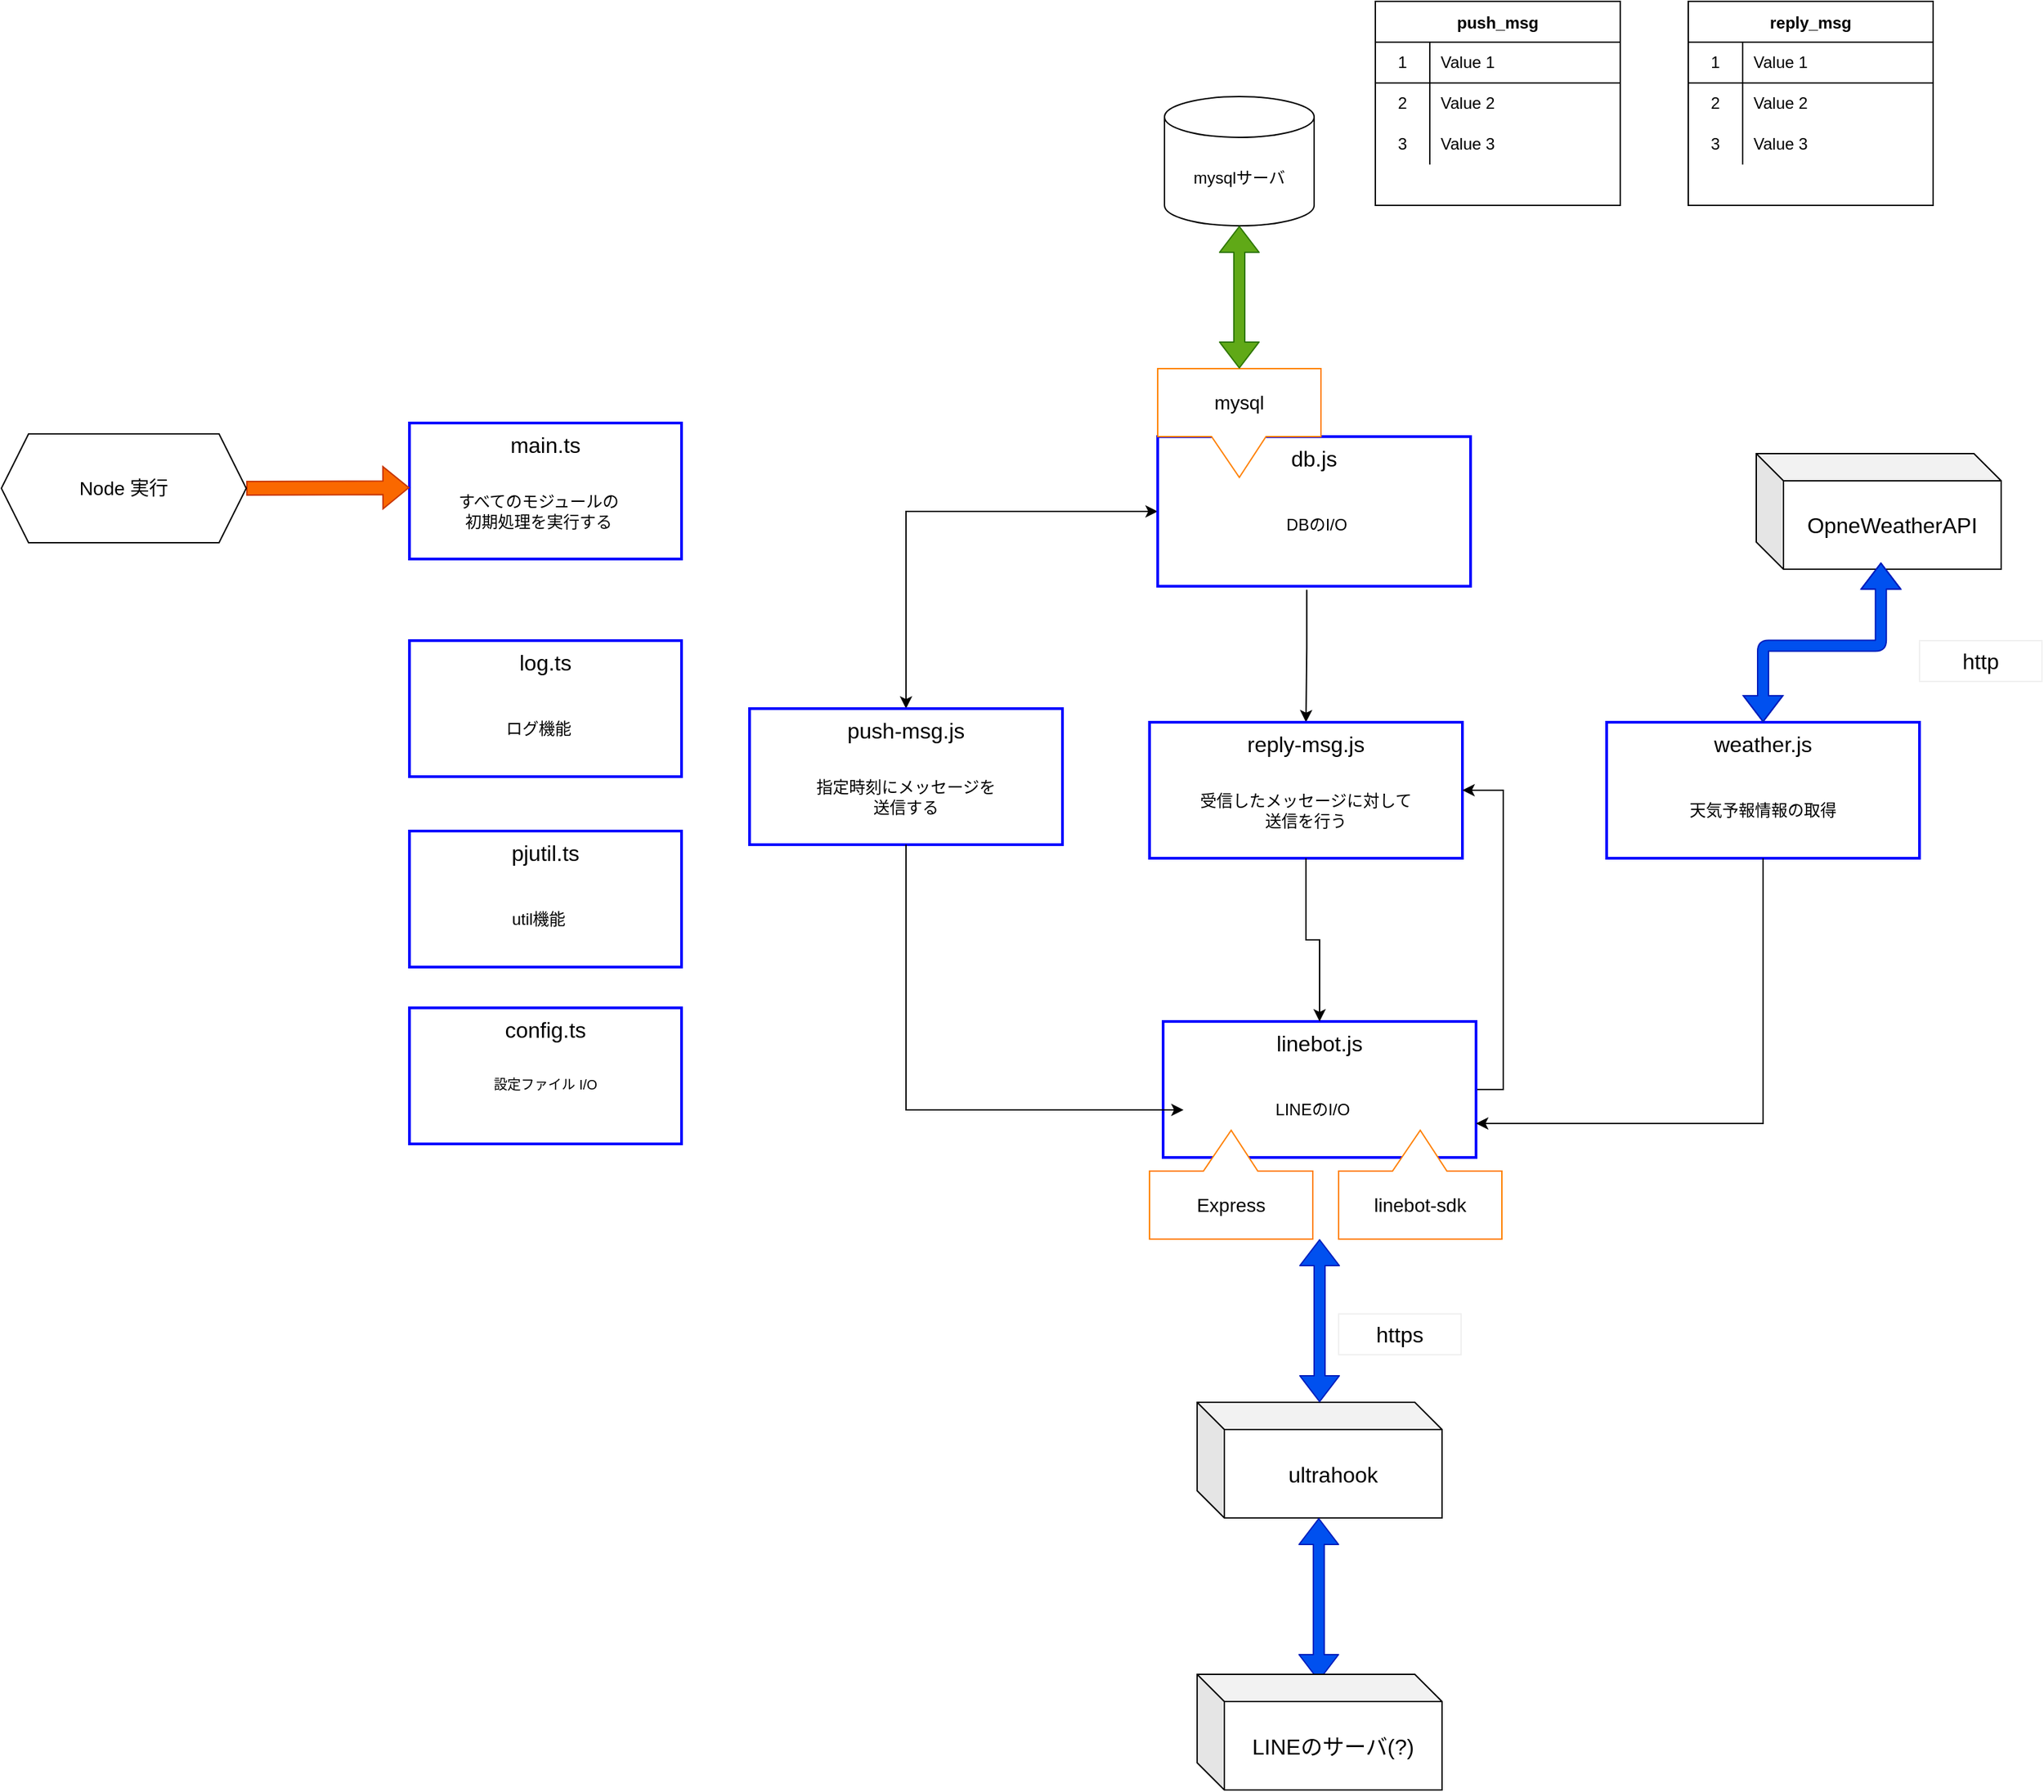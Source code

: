 <mxfile>
    <diagram id="iQcdF0jkVVMsuRZzsWMf" name="クラス構成">
        <mxGraphModel dx="1766" dy="1981" grid="1" gridSize="10" guides="1" tooltips="1" connect="1" arrows="1" fold="1" page="1" pageScale="1" pageWidth="827" pageHeight="1169" math="0" shadow="0">
            <root>
                <mxCell id="0"/>
                <mxCell id="1" parent="0"/>
                <mxCell id="0getxHlwL57m-_ICJ7F5-20" style="edgeStyle=orthogonalEdgeStyle;rounded=0;orthogonalLoop=1;jettySize=auto;html=1;exitX=0.461;exitY=1.181;exitDx=0;exitDy=0;fontSize=16;exitPerimeter=0;" parent="1" source="1QngXTY0XAQloPQxA5kK-16" target="0getxHlwL57m-_ICJ7F5-16" edge="1">
                    <mxGeometry relative="1" as="geometry"/>
                </mxCell>
                <mxCell id="0getxHlwL57m-_ICJ7F5-21" style="edgeStyle=orthogonalEdgeStyle;rounded=0;orthogonalLoop=1;jettySize=auto;html=1;exitX=0;exitY=0.5;exitDx=0;exitDy=0;entryX=0.5;entryY=0;entryDx=0;entryDy=0;fontSize=16;startArrow=classic;startFill=1;" parent="1" source="6" target="0getxHlwL57m-_ICJ7F5-17" edge="1">
                    <mxGeometry relative="1" as="geometry"/>
                </mxCell>
                <mxCell id="6" value="db.js" style="rounded=0;whiteSpace=wrap;html=1;fontSize=16;verticalAlign=top;strokeColor=#0000FF;strokeWidth=2;" parent="1" vertex="1">
                    <mxGeometry x="420" y="20" width="230" height="110" as="geometry"/>
                </mxCell>
                <mxCell id="7" value="mysqlサーバ" style="shape=cylinder3;whiteSpace=wrap;html=1;boundedLbl=1;backgroundOutline=1;size=15;" parent="1" vertex="1">
                    <mxGeometry x="425" y="-230" width="110" height="95" as="geometry"/>
                </mxCell>
                <mxCell id="0getxHlwL57m-_ICJ7F5-13" value="&lt;font style=&quot;font-size: 16px&quot;&gt;main.ts&lt;br&gt;&lt;br&gt;&lt;br&gt;&lt;/font&gt;" style="rounded=0;whiteSpace=wrap;html=1;fontSize=16;align=center;verticalAlign=top;strokeColor=#0000FF;strokeWidth=2;" parent="1" vertex="1">
                    <mxGeometry x="-130" y="10" width="200" height="100" as="geometry"/>
                </mxCell>
                <mxCell id="0getxHlwL57m-_ICJ7F5-16" value="&lt;font style=&quot;font-size: 16px&quot;&gt;reply-msg.js&lt;br&gt;&lt;/font&gt;" style="rounded=0;whiteSpace=wrap;html=1;fontSize=16;align=center;verticalAlign=top;strokeColor=#0000FF;strokeWidth=2;" parent="1" vertex="1">
                    <mxGeometry x="414" y="230" width="230" height="100" as="geometry"/>
                </mxCell>
                <mxCell id="0getxHlwL57m-_ICJ7F5-17" value="&lt;font style=&quot;font-size: 16px&quot;&gt;push-msg.js&lt;br&gt;&lt;/font&gt;" style="rounded=0;whiteSpace=wrap;html=1;fontSize=16;align=center;verticalAlign=top;strokeColor=#0000FF;strokeWidth=2;" parent="1" vertex="1">
                    <mxGeometry x="120" y="220" width="230" height="100" as="geometry"/>
                </mxCell>
                <mxCell id="12" style="edgeStyle=orthogonalEdgeStyle;rounded=0;orthogonalLoop=1;jettySize=auto;html=1;exitX=1;exitY=0.5;exitDx=0;exitDy=0;entryX=1;entryY=0.5;entryDx=0;entryDy=0;" parent="1" source="0getxHlwL57m-_ICJ7F5-15" target="0getxHlwL57m-_ICJ7F5-16" edge="1">
                    <mxGeometry relative="1" as="geometry"/>
                </mxCell>
                <mxCell id="0getxHlwL57m-_ICJ7F5-15" value="&lt;font style=&quot;font-size: 16px&quot;&gt;linebot.js&lt;br&gt;&lt;/font&gt;" style="rounded=0;whiteSpace=wrap;html=1;fontSize=16;align=center;verticalAlign=top;strokeColor=#0000FF;strokeWidth=2;" parent="1" vertex="1">
                    <mxGeometry x="424" y="450" width="230" height="100" as="geometry"/>
                </mxCell>
                <mxCell id="0getxHlwL57m-_ICJ7F5-22" value="ultrahook" style="shape=cube;whiteSpace=wrap;html=1;boundedLbl=1;backgroundOutline=1;darkOpacity=0.05;darkOpacity2=0.1;fontSize=16;align=center;verticalAlign=middle;" parent="1" vertex="1">
                    <mxGeometry x="449" y="730" width="180" height="85" as="geometry"/>
                </mxCell>
                <mxCell id="0getxHlwL57m-_ICJ7F5-28" value="" style="shape=flexArrow;endArrow=classic;startArrow=classic;html=1;fontSize=16;strokeWidth=1;fillColor=#0050ef;strokeColor=#001DBC;width=8;" parent="1" source="0getxHlwL57m-_ICJ7F5-22" edge="1">
                    <mxGeometry width="100" height="100" relative="1" as="geometry">
                        <mxPoint x="454" y="640" as="sourcePoint"/>
                        <mxPoint x="539" y="610" as="targetPoint"/>
                    </mxGeometry>
                </mxCell>
                <mxCell id="0getxHlwL57m-_ICJ7F5-29" value="https" style="text;html=1;fillColor=none;align=center;verticalAlign=middle;whiteSpace=wrap;rounded=0;fontSize=16;strokeColor=#f0f0f0;" parent="1" vertex="1">
                    <mxGeometry x="553" y="665" width="90" height="30" as="geometry"/>
                </mxCell>
                <mxCell id="0getxHlwL57m-_ICJ7F5-31" value="Express" style="shape=callout;whiteSpace=wrap;html=1;perimeter=calloutPerimeter;fontSize=14;align=center;verticalAlign=middle;flipV=1;position2=0.5;size=30;position=0.33;base=40;strokeColor=#FF8000;" parent="1" vertex="1">
                    <mxGeometry x="414" y="530" width="120" height="80" as="geometry"/>
                </mxCell>
                <mxCell id="0getxHlwL57m-_ICJ7F5-32" value="linebot-sdk" style="shape=callout;whiteSpace=wrap;html=1;perimeter=calloutPerimeter;fontSize=14;align=center;verticalAlign=middle;flipV=1;position2=0.5;size=30;position=0.33;base=40;strokeColor=#FF8000;" parent="1" vertex="1">
                    <mxGeometry x="553" y="530" width="120" height="80" as="geometry"/>
                </mxCell>
                <mxCell id="0getxHlwL57m-_ICJ7F5-33" value="mysql" style="shape=callout;whiteSpace=wrap;html=1;perimeter=calloutPerimeter;fontSize=14;align=center;verticalAlign=middle;flipV=0;position2=0.5;size=30;position=0.33;base=40;strokeColor=#FF8000;" parent="1" vertex="1">
                    <mxGeometry x="420" y="-30" width="120" height="80" as="geometry"/>
                </mxCell>
                <mxCell id="0getxHlwL57m-_ICJ7F5-34" value="" style="shape=flexArrow;endArrow=classic;startArrow=classic;html=1;fontSize=16;strokeWidth=1;fillColor=#0050ef;strokeColor=#001DBC;width=8;" parent="1" edge="1">
                    <mxGeometry width="100" height="100" relative="1" as="geometry">
                        <mxPoint x="538.41" y="935" as="sourcePoint"/>
                        <mxPoint x="538.41" y="815" as="targetPoint"/>
                    </mxGeometry>
                </mxCell>
                <mxCell id="0getxHlwL57m-_ICJ7F5-35" value="LINEのサーバ(?)" style="shape=cube;whiteSpace=wrap;html=1;boundedLbl=1;backgroundOutline=1;darkOpacity=0.05;darkOpacity2=0.1;fontSize=16;align=center;verticalAlign=middle;" parent="1" vertex="1">
                    <mxGeometry x="449" y="930" width="180" height="85" as="geometry"/>
                </mxCell>
                <mxCell id="0getxHlwL57m-_ICJ7F5-36" value="" style="shape=flexArrow;endArrow=classic;startArrow=classic;html=1;fontSize=14;strokeWidth=1;fillColor=#60a917;strokeColor=#2D7600;width=8;entryX=0.5;entryY=0;entryDx=0;entryDy=0;entryPerimeter=0;exitX=0.5;exitY=1;exitDx=0;exitDy=0;exitPerimeter=0;" parent="1" source="7" target="0getxHlwL57m-_ICJ7F5-33" edge="1">
                    <mxGeometry width="100" height="100" relative="1" as="geometry">
                        <mxPoint x="730" y="-120" as="sourcePoint"/>
                        <mxPoint x="720" y="-30" as="targetPoint"/>
                    </mxGeometry>
                </mxCell>
                <mxCell id="1QngXTY0XAQloPQxA5kK-10" value="すべてのモジュールの&lt;br&gt;初期処理を実行する" style="text;html=1;strokeColor=none;fillColor=none;align=center;verticalAlign=middle;whiteSpace=wrap;rounded=0;" parent="1" vertex="1">
                    <mxGeometry x="-130" y="40" width="190" height="70" as="geometry"/>
                </mxCell>
                <mxCell id="10" style="edgeStyle=orthogonalEdgeStyle;rounded=0;orthogonalLoop=1;jettySize=auto;html=1;exitX=0.5;exitY=1;exitDx=0;exitDy=0;entryX=0;entryY=0.5;entryDx=0;entryDy=0;" parent="1" source="1QngXTY0XAQloPQxA5kK-13" target="1QngXTY0XAQloPQxA5kK-15" edge="1">
                    <mxGeometry relative="1" as="geometry"/>
                </mxCell>
                <mxCell id="1QngXTY0XAQloPQxA5kK-13" value="指定時刻にメッセージを&lt;br&gt;送信する" style="text;html=1;strokeColor=none;fillColor=none;align=center;verticalAlign=middle;whiteSpace=wrap;rounded=0;" parent="1" vertex="1">
                    <mxGeometry x="140" y="250" width="190" height="70" as="geometry"/>
                </mxCell>
                <mxCell id="11" style="edgeStyle=orthogonalEdgeStyle;rounded=0;orthogonalLoop=1;jettySize=auto;html=1;exitX=0.5;exitY=1;exitDx=0;exitDy=0;entryX=0.5;entryY=0;entryDx=0;entryDy=0;" parent="1" source="1QngXTY0XAQloPQxA5kK-14" target="0getxHlwL57m-_ICJ7F5-15" edge="1">
                    <mxGeometry relative="1" as="geometry"/>
                </mxCell>
                <mxCell id="1QngXTY0XAQloPQxA5kK-14" value="受信したメッセージに対して&lt;br&gt;送信を行う" style="text;html=1;strokeColor=none;fillColor=none;align=center;verticalAlign=middle;whiteSpace=wrap;rounded=0;" parent="1" vertex="1">
                    <mxGeometry x="434" y="260" width="190" height="70" as="geometry"/>
                </mxCell>
                <mxCell id="1QngXTY0XAQloPQxA5kK-15" value="LINEのI/O" style="text;html=1;strokeColor=none;fillColor=none;align=center;verticalAlign=middle;whiteSpace=wrap;rounded=0;" parent="1" vertex="1">
                    <mxGeometry x="439" y="480" width="190" height="70" as="geometry"/>
                </mxCell>
                <mxCell id="1QngXTY0XAQloPQxA5kK-16" value="DBのI/O" style="text;html=1;strokeColor=none;fillColor=none;align=center;verticalAlign=middle;whiteSpace=wrap;rounded=0;" parent="1" vertex="1">
                    <mxGeometry x="442" y="50" width="190" height="70" as="geometry"/>
                </mxCell>
                <mxCell id="1QngXTY0XAQloPQxA5kK-17" value="&lt;font style=&quot;font-size: 16px&quot;&gt;log.ts&lt;br&gt;&lt;br&gt;&lt;br&gt;&lt;/font&gt;" style="rounded=0;whiteSpace=wrap;html=1;fontSize=16;align=center;verticalAlign=top;strokeColor=#0000FF;strokeWidth=2;" parent="1" vertex="1">
                    <mxGeometry x="-130" y="170" width="200" height="100" as="geometry"/>
                </mxCell>
                <mxCell id="1QngXTY0XAQloPQxA5kK-18" value="ログ機能" style="text;html=1;strokeColor=none;fillColor=none;align=center;verticalAlign=middle;whiteSpace=wrap;rounded=0;" parent="1" vertex="1">
                    <mxGeometry x="-130" y="200" width="190" height="70" as="geometry"/>
                </mxCell>
                <mxCell id="1QngXTY0XAQloPQxA5kK-19" value="&lt;font style=&quot;font-size: 16px&quot;&gt;pjutil.ts&lt;br&gt;&lt;br&gt;&lt;br&gt;&lt;/font&gt;" style="rounded=0;whiteSpace=wrap;html=1;fontSize=16;align=center;verticalAlign=top;strokeColor=#0000FF;strokeWidth=2;" parent="1" vertex="1">
                    <mxGeometry x="-130" y="310" width="200" height="100" as="geometry"/>
                </mxCell>
                <mxCell id="1QngXTY0XAQloPQxA5kK-20" value="util機能" style="text;html=1;strokeColor=none;fillColor=none;align=center;verticalAlign=middle;whiteSpace=wrap;rounded=0;" parent="1" vertex="1">
                    <mxGeometry x="-130" y="340" width="190" height="70" as="geometry"/>
                </mxCell>
                <mxCell id="0RPRVKAGxEcnr0ICsQNu-9" style="edgeStyle=none;rounded=0;orthogonalLoop=1;jettySize=auto;html=1;exitX=1;exitY=0.5;exitDx=0;exitDy=0;entryX=0;entryY=0.25;entryDx=0;entryDy=0;startArrow=none;startFill=0;shape=flexArrow;fillColor=#fa6800;strokeColor=#C73500;" parent="1" source="0RPRVKAGxEcnr0ICsQNu-7" target="1QngXTY0XAQloPQxA5kK-10" edge="1">
                    <mxGeometry relative="1" as="geometry"/>
                </mxCell>
                <mxCell id="0RPRVKAGxEcnr0ICsQNu-7" value="Node 実行" style="shape=hexagon;perimeter=hexagonPerimeter2;whiteSpace=wrap;html=1;fixedSize=1;fontSize=14;" parent="1" vertex="1">
                    <mxGeometry x="-430" y="18" width="180" height="80" as="geometry"/>
                </mxCell>
                <mxCell id="13" value="&lt;font style=&quot;font-size: 16px&quot;&gt;weather.js&lt;br&gt;&lt;/font&gt;" style="rounded=0;whiteSpace=wrap;html=1;fontSize=16;align=center;verticalAlign=top;strokeColor=#0000FF;strokeWidth=2;" parent="1" vertex="1">
                    <mxGeometry x="750" y="230" width="230" height="100" as="geometry"/>
                </mxCell>
                <mxCell id="15" style="edgeStyle=orthogonalEdgeStyle;rounded=0;orthogonalLoop=1;jettySize=auto;html=1;exitX=0.5;exitY=1;exitDx=0;exitDy=0;entryX=1;entryY=0.75;entryDx=0;entryDy=0;" parent="1" source="14" target="0getxHlwL57m-_ICJ7F5-15" edge="1">
                    <mxGeometry relative="1" as="geometry"/>
                </mxCell>
                <mxCell id="14" value="天気予報情報の取得" style="text;html=1;strokeColor=none;fillColor=none;align=center;verticalAlign=middle;whiteSpace=wrap;rounded=0;" parent="1" vertex="1">
                    <mxGeometry x="770" y="260" width="190" height="70" as="geometry"/>
                </mxCell>
                <mxCell id="16" value="OpneWeatherAPI" style="shape=cube;whiteSpace=wrap;html=1;boundedLbl=1;backgroundOutline=1;darkOpacity=0.05;darkOpacity2=0.1;fontSize=16;align=center;verticalAlign=middle;" parent="1" vertex="1">
                    <mxGeometry x="860" y="32.5" width="180" height="85" as="geometry"/>
                </mxCell>
                <mxCell id="17" value="" style="shape=flexArrow;endArrow=classic;startArrow=classic;html=1;fontSize=16;strokeWidth=1;fillColor=#0050ef;strokeColor=#001DBC;width=8;exitX=0.5;exitY=0;exitDx=0;exitDy=0;entryX=0.509;entryY=0.942;entryDx=0;entryDy=0;entryPerimeter=0;edgeStyle=orthogonalEdgeStyle;" parent="1" source="13" target="16" edge="1">
                    <mxGeometry width="100" height="100" relative="1" as="geometry">
                        <mxPoint x="1075" y="12.5" as="sourcePoint"/>
                        <mxPoint x="865" y="120" as="targetPoint"/>
                    </mxGeometry>
                </mxCell>
                <mxCell id="18" value="http" style="text;html=1;fillColor=none;align=center;verticalAlign=middle;whiteSpace=wrap;rounded=0;fontSize=16;strokeColor=#f0f0f0;" parent="1" vertex="1">
                    <mxGeometry x="980" y="170" width="90" height="30" as="geometry"/>
                </mxCell>
                <mxCell id="19" value="push_msg" style="shape=table;startSize=30;container=1;collapsible=0;childLayout=tableLayout;fixedRows=1;rowLines=0;fontStyle=1;align=center;" parent="1" vertex="1">
                    <mxGeometry x="580" y="-300" width="180" height="150" as="geometry"/>
                </mxCell>
                <mxCell id="20" value="" style="shape=partialRectangle;html=1;whiteSpace=wrap;collapsible=0;dropTarget=0;pointerEvents=0;fillColor=none;top=0;left=0;bottom=1;right=0;points=[[0,0.5],[1,0.5]];portConstraint=eastwest;" parent="19" vertex="1">
                    <mxGeometry y="30" width="180" height="30" as="geometry"/>
                </mxCell>
                <mxCell id="21" value="1" style="shape=partialRectangle;html=1;whiteSpace=wrap;connectable=0;fillColor=none;top=0;left=0;bottom=0;right=0;overflow=hidden;" parent="20" vertex="1">
                    <mxGeometry width="40" height="30" as="geometry"/>
                </mxCell>
                <mxCell id="22" value="Value 1" style="shape=partialRectangle;html=1;whiteSpace=wrap;connectable=0;fillColor=none;top=0;left=0;bottom=0;right=0;align=left;spacingLeft=6;overflow=hidden;" parent="20" vertex="1">
                    <mxGeometry x="40" width="140" height="30" as="geometry"/>
                </mxCell>
                <mxCell id="23" value="" style="shape=partialRectangle;html=1;whiteSpace=wrap;collapsible=0;dropTarget=0;pointerEvents=0;fillColor=none;top=0;left=0;bottom=0;right=0;points=[[0,0.5],[1,0.5]];portConstraint=eastwest;" parent="19" vertex="1">
                    <mxGeometry y="60" width="180" height="30" as="geometry"/>
                </mxCell>
                <mxCell id="24" value="2" style="shape=partialRectangle;html=1;whiteSpace=wrap;connectable=0;fillColor=none;top=0;left=0;bottom=0;right=0;overflow=hidden;" parent="23" vertex="1">
                    <mxGeometry width="40" height="30" as="geometry"/>
                </mxCell>
                <mxCell id="25" value="Value 2" style="shape=partialRectangle;html=1;whiteSpace=wrap;connectable=0;fillColor=none;top=0;left=0;bottom=0;right=0;align=left;spacingLeft=6;overflow=hidden;" parent="23" vertex="1">
                    <mxGeometry x="40" width="140" height="30" as="geometry"/>
                </mxCell>
                <mxCell id="26" value="" style="shape=partialRectangle;html=1;whiteSpace=wrap;collapsible=0;dropTarget=0;pointerEvents=0;fillColor=none;top=0;left=0;bottom=0;right=0;points=[[0,0.5],[1,0.5]];portConstraint=eastwest;" parent="19" vertex="1">
                    <mxGeometry y="90" width="180" height="30" as="geometry"/>
                </mxCell>
                <mxCell id="27" value="3" style="shape=partialRectangle;html=1;whiteSpace=wrap;connectable=0;fillColor=none;top=0;left=0;bottom=0;right=0;overflow=hidden;" parent="26" vertex="1">
                    <mxGeometry width="40" height="30" as="geometry"/>
                </mxCell>
                <mxCell id="28" value="Value 3" style="shape=partialRectangle;html=1;whiteSpace=wrap;connectable=0;fillColor=none;top=0;left=0;bottom=0;right=0;align=left;spacingLeft=6;overflow=hidden;" parent="26" vertex="1">
                    <mxGeometry x="40" width="140" height="30" as="geometry"/>
                </mxCell>
                <mxCell id="29" value="reply_msg" style="shape=table;startSize=30;container=1;collapsible=0;childLayout=tableLayout;fixedRows=1;rowLines=0;fontStyle=1;align=center;" parent="1" vertex="1">
                    <mxGeometry x="810" y="-300" width="180" height="150" as="geometry"/>
                </mxCell>
                <mxCell id="30" value="" style="shape=partialRectangle;html=1;whiteSpace=wrap;collapsible=0;dropTarget=0;pointerEvents=0;fillColor=none;top=0;left=0;bottom=1;right=0;points=[[0,0.5],[1,0.5]];portConstraint=eastwest;" parent="29" vertex="1">
                    <mxGeometry y="30" width="180" height="30" as="geometry"/>
                </mxCell>
                <mxCell id="31" value="1" style="shape=partialRectangle;html=1;whiteSpace=wrap;connectable=0;fillColor=none;top=0;left=0;bottom=0;right=0;overflow=hidden;" parent="30" vertex="1">
                    <mxGeometry width="40" height="30" as="geometry"/>
                </mxCell>
                <mxCell id="32" value="Value 1" style="shape=partialRectangle;html=1;whiteSpace=wrap;connectable=0;fillColor=none;top=0;left=0;bottom=0;right=0;align=left;spacingLeft=6;overflow=hidden;" parent="30" vertex="1">
                    <mxGeometry x="40" width="140" height="30" as="geometry"/>
                </mxCell>
                <mxCell id="33" value="" style="shape=partialRectangle;html=1;whiteSpace=wrap;collapsible=0;dropTarget=0;pointerEvents=0;fillColor=none;top=0;left=0;bottom=0;right=0;points=[[0,0.5],[1,0.5]];portConstraint=eastwest;" parent="29" vertex="1">
                    <mxGeometry y="60" width="180" height="30" as="geometry"/>
                </mxCell>
                <mxCell id="34" value="2" style="shape=partialRectangle;html=1;whiteSpace=wrap;connectable=0;fillColor=none;top=0;left=0;bottom=0;right=0;overflow=hidden;" parent="33" vertex="1">
                    <mxGeometry width="40" height="30" as="geometry"/>
                </mxCell>
                <mxCell id="35" value="Value 2" style="shape=partialRectangle;html=1;whiteSpace=wrap;connectable=0;fillColor=none;top=0;left=0;bottom=0;right=0;align=left;spacingLeft=6;overflow=hidden;" parent="33" vertex="1">
                    <mxGeometry x="40" width="140" height="30" as="geometry"/>
                </mxCell>
                <mxCell id="36" value="" style="shape=partialRectangle;html=1;whiteSpace=wrap;collapsible=0;dropTarget=0;pointerEvents=0;fillColor=none;top=0;left=0;bottom=0;right=0;points=[[0,0.5],[1,0.5]];portConstraint=eastwest;" parent="29" vertex="1">
                    <mxGeometry y="90" width="180" height="30" as="geometry"/>
                </mxCell>
                <mxCell id="37" value="3" style="shape=partialRectangle;html=1;whiteSpace=wrap;connectable=0;fillColor=none;top=0;left=0;bottom=0;right=0;overflow=hidden;" parent="36" vertex="1">
                    <mxGeometry width="40" height="30" as="geometry"/>
                </mxCell>
                <mxCell id="38" value="Value 3" style="shape=partialRectangle;html=1;whiteSpace=wrap;connectable=0;fillColor=none;top=0;left=0;bottom=0;right=0;align=left;spacingLeft=6;overflow=hidden;" parent="36" vertex="1">
                    <mxGeometry x="40" width="140" height="30" as="geometry"/>
                </mxCell>
                <mxCell id="39" value="&lt;font&gt;config.ts&lt;br&gt;&lt;br&gt;&lt;font style=&quot;font-size: 10px&quot;&gt;設定ファイル I/O&lt;/font&gt;&lt;br&gt;&lt;/font&gt;" style="rounded=0;whiteSpace=wrap;html=1;fontSize=16;align=center;verticalAlign=top;strokeColor=#0000FF;strokeWidth=2;" parent="1" vertex="1">
                    <mxGeometry x="-130" y="440" width="200" height="100" as="geometry"/>
                </mxCell>
            </root>
        </mxGraphModel>
    </diagram>
    <diagram id="JAtojcizl9UCUMgjc_SB" name="モジュール構成">
        <mxGraphModel dx="1878" dy="1624" grid="1" gridSize="10" guides="1" tooltips="1" connect="1" arrows="1" fold="1" page="1" pageScale="1" pageWidth="827" pageHeight="1169" math="0" shadow="0">
            <root>
                <mxCell id="_8Po-wBYYCaMSNTo6YPL-0"/>
                <mxCell id="_8Po-wBYYCaMSNTo6YPL-1" parent="_8Po-wBYYCaMSNTo6YPL-0"/>
                <mxCell id="AkPLaLbuj1hAO9KtYMcW-0" value="weather.js" style="rounded=0;whiteSpace=wrap;html=1;align=left;verticalAlign=top;fontSize=16;" parent="_8Po-wBYYCaMSNTo6YPL-1" vertex="1">
                    <mxGeometry x="911.5" y="1410" width="448.5" height="330" as="geometry"/>
                </mxCell>
                <mxCell id="AkPLaLbuj1hAO9KtYMcW-7" value="登録ハンドラー" style="rounded=1;whiteSpace=wrap;html=1;align=center;verticalAlign=top;" parent="_8Po-wBYYCaMSNTo6YPL-1" vertex="1">
                    <mxGeometry x="950" y="1520" width="380" height="210" as="geometry"/>
                </mxCell>
                <mxCell id="8zqYf6aub6REDBF8JO0k-0" value="interval-msg.js" style="rounded=0;whiteSpace=wrap;html=1;align=left;verticalAlign=top;fontSize=16;" parent="_8Po-wBYYCaMSNTo6YPL-1" vertex="1">
                    <mxGeometry x="900" y="100" width="403" height="490" as="geometry"/>
                </mxCell>
                <mxCell id="8zqYf6aub6REDBF8JO0k-1" value="db" style="rounded=0;whiteSpace=wrap;html=1;align=left;verticalAlign=top;fontSize=16;" parent="_8Po-wBYYCaMSNTo6YPL-1" vertex="1">
                    <mxGeometry x="1450" y="440" width="470" height="410" as="geometry"/>
                </mxCell>
                <mxCell id="8zqYf6aub6REDBF8JO0k-3" value="init (connect)" style="rounded=1;whiteSpace=wrap;html=1;align=center;verticalAlign=top;" parent="_8Po-wBYYCaMSNTo6YPL-1" vertex="1">
                    <mxGeometry x="1526.5" y="480" width="330" height="30" as="geometry"/>
                </mxCell>
                <mxCell id="8zqYf6aub6REDBF8JO0k-4" value="end&lt;span style=&quot;color: rgba(0 , 0 , 0 , 0) ; font-family: monospace ; font-size: 0px&quot;&gt;%3CmxGraphModel%3E%3Croot%3E%3CmxCell%20id%3D%220%22%2F%3E%3CmxCell%20id%3D%221%22%20parent%3D%220%22%2F%3E%3CmxCell%20id%3D%222%22%20value%3D%22init%20(connect)%22%20style%3D%22rounded%3D1%3BwhiteSpace%3Dwrap%3Bhtml%3D1%3Balign%3Dcenter%3BverticalAlign%3Dtop%3B%22%20vertex%3D%221%22%20parent%3D%221%22%3E%3CmxGeometry%20x%3D%221406.5%22%20y%3D%2295%22%20width%3D%22330%22%20height%3D%2230%22%20as%3D%22geometry%22%2F%3E%3C%2FmxCell%3E%3C%2Froot%3E%3C%2FmxGraphModel%3E&lt;/span&gt;" style="rounded=1;whiteSpace=wrap;html=1;align=center;verticalAlign=top;" parent="_8Po-wBYYCaMSNTo6YPL-1" vertex="1">
                    <mxGeometry x="1526.5" y="530" width="330" height="30" as="geometry"/>
                </mxCell>
                <mxCell id="8zqYf6aub6REDBF8JO0k-5" value="pushメッセージ GET()&lt;span style=&quot;color: rgba(0 , 0 , 0 , 0) ; font-family: monospace ; font-size: 0px&quot;&gt;%3CmxGraphModel%3E%3Croot%3E%3CmxCell%20id%3D%220%22%2F%3E%3CmxCell%20id%3D%221%22%20parent%3D%220%22%2F%3E%3CmxCell%20id%3D%222%22%20value%3D%22end%26lt%3Bspan%20style%3D%26quot%3Bcolor%3A%20rgba(0%20%2C%200%20%2C%200%20%2C%200)%20%3B%20font-family%3A%20monospace%20%3B%20font-size%3A%200px%26quot%3B%26gt%3B%253CmxGraphModel%253E%253Croot%253E%253CmxCell%2520id%253D%25220%2522%252F%253E%253CmxCell%2520id%253D%25221%2522%2520parent%253D%25220%2522%252F%253E%253CmxCell%2520id%253D%25222%2522%2520value%253D%2522init%2520(connect)%2522%2520style%253D%2522rounded%253D1%253BwhiteSpace%253Dwrap%253Bhtml%253D1%253Balign%253Dcenter%253BverticalAlign%253Dtop%253B%2522%2520vertex%253D%25221%2522%2520parent%253D%25221%2522%253E%253CmxGeometry%2520x%253D%25221406.5%2522%2520y%253D%252295%2522%2520width%253D%2522330%2522%2520height%253D%252230%2522%2520as%253D%2522geometry%2522%252F%253E%253C%252FmxCell%253E%253C%252Froot%253E%253C%252FmxGraphModel%253E%26lt%3B%2Fspan%26gt%3B%22%20style%3D%22rounded%3D1%3BwhiteSpace%3Dwrap%3Bhtml%3D1%3Balign%3Dcenter%3BverticalAlign%3Dtop%3B%22%20vertex%3D%221%22%20parent%3D%221%22%3E%3CmxGeometry%20x%3D%221416.5%22%20y%3D%22310%22%20width%3D%22330%22%20height%3D%2230%22%20as%3D%22geometry%22%2F%3E%3C%2FmxCell%3E%3C%2Froot%3E%3C%2FmxGraphModel%3E&lt;/span&gt;" style="rounded=1;whiteSpace=wrap;html=1;align=center;verticalAlign=top;" parent="_8Po-wBYYCaMSNTo6YPL-1" vertex="1">
                    <mxGeometry x="1526.5" y="610" width="330" height="30" as="geometry"/>
                </mxCell>
                <mxCell id="AkPLaLbuj1hAO9KtYMcW-20" style="edgeStyle=none;rounded=0;orthogonalLoop=1;jettySize=auto;html=1;exitX=1;exitY=0.5;exitDx=0;exitDy=0;entryX=0.017;entryY=0.669;entryDx=0;entryDy=0;entryPerimeter=0;fontSize=16;strokeWidth=3;fillColor=#fa6800;strokeColor=#C73500;" parent="_8Po-wBYYCaMSNTo6YPL-1" source="8zqYf6aub6REDBF8JO0k-6" target="AkPLaLbuj1hAO9KtYMcW-18" edge="1">
                    <mxGeometry relative="1" as="geometry"/>
                </mxCell>
                <mxCell id="8zqYf6aub6REDBF8JO0k-6" value="doneパラメータ SET()" style="rounded=1;whiteSpace=wrap;html=1;align=center;verticalAlign=top;" parent="_8Po-wBYYCaMSNTo6YPL-1" vertex="1">
                    <mxGeometry x="1526.5" y="685" width="330" height="30" as="geometry"/>
                </mxCell>
                <mxCell id="8zqYf6aub6REDBF8JO0k-7" value="日付チェック" style="rounded=1;whiteSpace=wrap;html=1;align=center;verticalAlign=top;" parent="_8Po-wBYYCaMSNTo6YPL-1" vertex="1">
                    <mxGeometry x="1013" y="270" width="200" height="30" as="geometry"/>
                </mxCell>
                <mxCell id="8zqYf6aub6REDBF8JO0k-8" value="" style="endArrow=classic;html=1;exitX=0;exitY=0.5;exitDx=0;exitDy=0;entryX=1;entryY=0.5;entryDx=0;entryDy=0;" parent="_8Po-wBYYCaMSNTo6YPL-1" source="8zqYf6aub6REDBF8JO0k-5" target="8zqYf6aub6REDBF8JO0k-7" edge="1">
                    <mxGeometry width="50" height="50" relative="1" as="geometry">
                        <mxPoint x="1423" y="430" as="sourcePoint"/>
                        <mxPoint x="1473" y="380" as="targetPoint"/>
                    </mxGeometry>
                </mxCell>
                <mxCell id="8zqYf6aub6REDBF8JO0k-9" value="インターバル登録関数" style="rounded=1;whiteSpace=wrap;html=1;align=center;verticalAlign=top;" parent="_8Po-wBYYCaMSNTo6YPL-1" vertex="1">
                    <mxGeometry x="953" y="380" width="330" height="35" as="geometry"/>
                </mxCell>
                <mxCell id="8zqYf6aub6REDBF8JO0k-10" value="" style="endArrow=classic;html=1;entryX=0;entryY=0.5;entryDx=0;entryDy=0;" parent="_8Po-wBYYCaMSNTo6YPL-1" target="8zqYf6aub6REDBF8JO0k-6" edge="1">
                    <mxGeometry width="50" height="50" relative="1" as="geometry">
                        <mxPoint x="1283.0" y="402" as="sourcePoint"/>
                        <mxPoint x="1124" y="315" as="targetPoint"/>
                    </mxGeometry>
                </mxCell>
                <mxCell id="8zqYf6aub6REDBF8JO0k-11" value="Lineメッセージ送信" style="rounded=1;whiteSpace=wrap;html=1;align=center;verticalAlign=top;" parent="_8Po-wBYYCaMSNTo6YPL-1" vertex="1">
                    <mxGeometry x="953" y="500" width="330" height="30" as="geometry"/>
                </mxCell>
                <mxCell id="8zqYf6aub6REDBF8JO0k-12" value="" style="endArrow=classic;html=1;entryX=0.5;entryY=0;entryDx=0;entryDy=0;" parent="_8Po-wBYYCaMSNTo6YPL-1" source="8zqYf6aub6REDBF8JO0k-9" target="8zqYf6aub6REDBF8JO0k-11" edge="1">
                    <mxGeometry width="50" height="50" relative="1" as="geometry">
                        <mxPoint x="1118" y="490" as="sourcePoint"/>
                        <mxPoint x="1128" y="310" as="targetPoint"/>
                    </mxGeometry>
                </mxCell>
                <mxCell id="8zqYf6aub6REDBF8JO0k-15" value="" style="endArrow=classic;startArrow=classic;html=1;entryX=0.5;entryY=1;entryDx=0;entryDy=0;strokeWidth=1;" parent="_8Po-wBYYCaMSNTo6YPL-1" edge="1">
                    <mxGeometry width="50" height="50" relative="1" as="geometry">
                        <mxPoint x="1116" y="380" as="sourcePoint"/>
                        <mxPoint x="1116" y="300" as="targetPoint"/>
                    </mxGeometry>
                </mxCell>
                <mxCell id="eXda0D7KCYjHa-7Uhezf-1" value="main" style="rounded=0;whiteSpace=wrap;html=1;align=left;verticalAlign=top;fontSize=16;" parent="_8Po-wBYYCaMSNTo6YPL-1" vertex="1">
                    <mxGeometry x="330" y="270" width="403" height="210" as="geometry"/>
                </mxCell>
                <mxCell id="OJCxkMQFeXsLFYM-kX5E-0" value="linebot" style="rounded=0;whiteSpace=wrap;html=1;align=left;verticalAlign=top;fontSize=16;" parent="_8Po-wBYYCaMSNTo6YPL-1" vertex="1">
                    <mxGeometry x="330" y="840" width="403" height="520" as="geometry"/>
                </mxCell>
                <mxCell id="OJCxkMQFeXsLFYM-kX5E-1" value="reply-msg.js" style="rounded=0;whiteSpace=wrap;html=1;align=left;verticalAlign=top;fontSize=16;" parent="_8Po-wBYYCaMSNTo6YPL-1" vertex="1">
                    <mxGeometry x="900" y="970" width="403" height="260" as="geometry"/>
                </mxCell>
                <mxCell id="fkJq1Qhk5DBQASCH0mkc-1" value="main関数&lt;br&gt;&lt;br&gt;&lt;div style=&quot;text-align: left&quot;&gt;&lt;span&gt;・db初期処理&lt;/span&gt;&lt;/div&gt;&lt;div style=&quot;text-align: left&quot;&gt;&lt;span&gt;・linebot初期処理&lt;/span&gt;&lt;/div&gt;&lt;div style=&quot;text-align: left&quot;&gt;&lt;span&gt;・pushインターバルの開始&lt;/span&gt;&lt;/div&gt;" style="rounded=1;whiteSpace=wrap;html=1;align=center;verticalAlign=top;" parent="_8Po-wBYYCaMSNTo6YPL-1" vertex="1">
                    <mxGeometry x="431.5" y="330" width="200" height="100" as="geometry"/>
                </mxCell>
                <mxCell id="fkJq1Qhk5DBQASCH0mkc-3" style="edgeStyle=orthogonalEdgeStyle;rounded=0;orthogonalLoop=1;jettySize=auto;html=1;exitX=0;exitY=0.5;exitDx=0;exitDy=0;entryX=0;entryY=0.75;entryDx=0;entryDy=0;fontSize=14;startArrow=none;startFill=0;endArrow=classic;endFill=1;" parent="_8Po-wBYYCaMSNTo6YPL-1" source="fkJq1Qhk5DBQASCH0mkc-2" target="8zqYf6aub6REDBF8JO0k-9" edge="1">
                    <mxGeometry relative="1" as="geometry"/>
                </mxCell>
                <mxCell id="fkJq1Qhk5DBQASCH0mkc-2" value="インターバル登録関数" style="rounded=1;whiteSpace=wrap;html=1;align=center;verticalAlign=top;" parent="_8Po-wBYYCaMSNTo6YPL-1" vertex="1">
                    <mxGeometry x="953" y="150" width="330" height="35" as="geometry"/>
                </mxCell>
                <mxCell id="fkJq1Qhk5DBQASCH0mkc-14" style="edgeStyle=orthogonalEdgeStyle;rounded=0;orthogonalLoop=1;jettySize=auto;html=1;exitX=0;exitY=0.5;exitDx=0;exitDy=0;entryX=1;entryY=0.5;entryDx=0;entryDy=0;fontSize=14;startArrow=none;startFill=0;endArrow=classic;endFill=1;" parent="_8Po-wBYYCaMSNTo6YPL-1" source="fkJq1Qhk5DBQASCH0mkc-4" target="fkJq1Qhk5DBQASCH0mkc-9" edge="1">
                    <mxGeometry relative="1" as="geometry"/>
                </mxCell>
                <mxCell id="fkJq1Qhk5DBQASCH0mkc-4" value="応答メッセージのGET()" style="rounded=1;whiteSpace=wrap;html=1;align=center;verticalAlign=top;" parent="_8Po-wBYYCaMSNTo6YPL-1" vertex="1">
                    <mxGeometry x="1526.5" y="770" width="330" height="30" as="geometry"/>
                </mxCell>
                <mxCell id="fkJq1Qhk5DBQASCH0mkc-5" value="初期処理&lt;br&gt;&lt;div style=&quot;text-align: left&quot;&gt;&lt;span&gt;・linbot I/Oの初期処理&lt;/span&gt;&lt;/div&gt;&lt;div style=&quot;text-align: left&quot;&gt;&lt;span&gt;・ポート受信待ち&lt;/span&gt;&lt;/div&gt;" style="rounded=1;whiteSpace=wrap;html=1;align=center;verticalAlign=top;" parent="_8Po-wBYYCaMSNTo6YPL-1" vertex="1">
                    <mxGeometry x="366.5" y="900" width="330" height="55" as="geometry"/>
                </mxCell>
                <mxCell id="fkJq1Qhk5DBQASCH0mkc-11" style="edgeStyle=orthogonalEdgeStyle;rounded=0;orthogonalLoop=1;jettySize=auto;html=1;exitX=1;exitY=0.5;exitDx=0;exitDy=0;entryX=0;entryY=0.5;entryDx=0;entryDy=0;fontSize=14;startArrow=none;startFill=0;endArrow=classic;endFill=1;" parent="_8Po-wBYYCaMSNTo6YPL-1" source="fkJq1Qhk5DBQASCH0mkc-6" target="fkJq1Qhk5DBQASCH0mkc-9" edge="1">
                    <mxGeometry relative="1" as="geometry"/>
                </mxCell>
                <mxCell id="fkJq1Qhk5DBQASCH0mkc-6" value="受信関数" style="rounded=1;whiteSpace=wrap;html=1;align=center;verticalAlign=top;" parent="_8Po-wBYYCaMSNTo6YPL-1" vertex="1">
                    <mxGeometry x="366.5" y="1160" width="330" height="30" as="geometry"/>
                </mxCell>
                <mxCell id="AkPLaLbuj1hAO9KtYMcW-14" style="edgeStyle=none;rounded=0;orthogonalLoop=1;jettySize=auto;html=1;exitX=0;exitY=0.5;exitDx=0;exitDy=0;entryX=0.984;entryY=0.573;entryDx=0;entryDy=0;entryPerimeter=0;fillColor=#fa6800;strokeColor=#C73500;strokeWidth=3;" parent="_8Po-wBYYCaMSNTo6YPL-1" source="fkJq1Qhk5DBQASCH0mkc-7" target="AkPLaLbuj1hAO9KtYMcW-11" edge="1">
                    <mxGeometry relative="1" as="geometry"/>
                </mxCell>
                <mxCell id="fkJq1Qhk5DBQASCH0mkc-7" value="reply関数" style="rounded=1;whiteSpace=wrap;html=1;align=center;verticalAlign=top;" parent="_8Po-wBYYCaMSNTo6YPL-1" vertex="1">
                    <mxGeometry x="366.5" y="1240" width="330" height="30" as="geometry"/>
                </mxCell>
                <mxCell id="AkPLaLbuj1hAO9KtYMcW-13" style="edgeStyle=orthogonalEdgeStyle;rounded=0;orthogonalLoop=1;jettySize=auto;html=1;exitX=0;exitY=0.5;exitDx=0;exitDy=0;entryX=1;entryY=0.24;entryDx=0;entryDy=0;entryPerimeter=0;fillColor=#fa6800;strokeColor=#C73500;strokeWidth=3;" parent="_8Po-wBYYCaMSNTo6YPL-1" source="fkJq1Qhk5DBQASCH0mkc-8" target="AkPLaLbuj1hAO9KtYMcW-11" edge="1">
                    <mxGeometry relative="1" as="geometry">
                        <mxPoint x="170" y="1095" as="targetPoint"/>
                    </mxGeometry>
                </mxCell>
                <mxCell id="fkJq1Qhk5DBQASCH0mkc-8" value="push関数" style="rounded=1;whiteSpace=wrap;html=1;align=center;verticalAlign=top;" parent="_8Po-wBYYCaMSNTo6YPL-1" vertex="1">
                    <mxGeometry x="366.5" y="1080" width="330" height="30" as="geometry"/>
                </mxCell>
                <mxCell id="fkJq1Qhk5DBQASCH0mkc-12" style="edgeStyle=orthogonalEdgeStyle;rounded=0;orthogonalLoop=1;jettySize=auto;html=1;exitX=0.5;exitY=1;exitDx=0;exitDy=0;fontSize=14;startArrow=none;startFill=0;endArrow=classic;endFill=1;" parent="_8Po-wBYYCaMSNTo6YPL-1" source="fkJq1Qhk5DBQASCH0mkc-9" target="fkJq1Qhk5DBQASCH0mkc-10" edge="1">
                    <mxGeometry relative="1" as="geometry"/>
                </mxCell>
                <mxCell id="fkJq1Qhk5DBQASCH0mkc-9" value="replyメッセージ検索" style="rounded=1;whiteSpace=wrap;html=1;align=center;verticalAlign=top;" parent="_8Po-wBYYCaMSNTo6YPL-1" vertex="1">
                    <mxGeometry x="948" y="1040" width="330" height="30" as="geometry"/>
                </mxCell>
                <mxCell id="fkJq1Qhk5DBQASCH0mkc-13" style="edgeStyle=orthogonalEdgeStyle;rounded=0;orthogonalLoop=1;jettySize=auto;html=1;exitX=0;exitY=0.5;exitDx=0;exitDy=0;entryX=1;entryY=0.5;entryDx=0;entryDy=0;fontSize=14;startArrow=none;startFill=0;endArrow=classic;endFill=1;" parent="_8Po-wBYYCaMSNTo6YPL-1" source="fkJq1Qhk5DBQASCH0mkc-10" target="fkJq1Qhk5DBQASCH0mkc-7" edge="1">
                    <mxGeometry relative="1" as="geometry">
                        <Array as="points">
                            <mxPoint x="850" y="1145"/>
                            <mxPoint x="850" y="1255"/>
                        </Array>
                    </mxGeometry>
                </mxCell>
                <mxCell id="fkJq1Qhk5DBQASCH0mkc-10" value="replyメッセージ送信" style="rounded=1;whiteSpace=wrap;html=1;align=center;verticalAlign=top;" parent="_8Po-wBYYCaMSNTo6YPL-1" vertex="1">
                    <mxGeometry x="948" y="1130" width="330" height="30" as="geometry"/>
                </mxCell>
                <mxCell id="fkJq1Qhk5DBQASCH0mkc-15" style="edgeStyle=orthogonalEdgeStyle;rounded=0;orthogonalLoop=1;jettySize=auto;html=1;exitX=0.5;exitY=1;exitDx=0;exitDy=0;entryX=1;entryY=0.5;entryDx=0;entryDy=0;fontSize=14;startArrow=none;startFill=0;endArrow=classic;endFill=1;" parent="_8Po-wBYYCaMSNTo6YPL-1" edge="1">
                    <mxGeometry relative="1" as="geometry">
                        <Array as="points">
                            <mxPoint x="1118" y="678"/>
                            <mxPoint x="790" y="678"/>
                            <mxPoint x="790" y="1093"/>
                        </Array>
                        <mxPoint x="1118" y="528" as="sourcePoint"/>
                        <mxPoint x="696.5" y="1093" as="targetPoint"/>
                    </mxGeometry>
                </mxCell>
                <mxCell id="AkPLaLbuj1hAO9KtYMcW-8" style="edgeStyle=orthogonalEdgeStyle;rounded=0;orthogonalLoop=1;jettySize=auto;html=1;exitX=0.5;exitY=1;exitDx=0;exitDy=0;" parent="_8Po-wBYYCaMSNTo6YPL-1" source="AkPLaLbuj1hAO9KtYMcW-1" target="AkPLaLbuj1hAO9KtYMcW-7" edge="1">
                    <mxGeometry relative="1" as="geometry"/>
                </mxCell>
                <mxCell id="AkPLaLbuj1hAO9KtYMcW-1" value="インターバル登録関数" style="rounded=1;whiteSpace=wrap;html=1;align=center;verticalAlign=top;" parent="_8Po-wBYYCaMSNTo6YPL-1" vertex="1">
                    <mxGeometry x="975" y="1440" width="330" height="30" as="geometry"/>
                </mxCell>
                <mxCell id="AkPLaLbuj1hAO9KtYMcW-2" value="天気予報取得" style="rounded=1;whiteSpace=wrap;html=1;align=center;verticalAlign=top;" parent="_8Po-wBYYCaMSNTo6YPL-1" vertex="1">
                    <mxGeometry x="973" y="1580" width="330" height="30" as="geometry"/>
                </mxCell>
                <mxCell id="AkPLaLbuj1hAO9KtYMcW-3" value="天気予報判定" style="rounded=1;whiteSpace=wrap;html=1;align=center;verticalAlign=top;" parent="_8Po-wBYYCaMSNTo6YPL-1" vertex="1">
                    <mxGeometry x="973" y="1630" width="330" height="30" as="geometry"/>
                </mxCell>
                <mxCell id="AkPLaLbuj1hAO9KtYMcW-5" style="edgeStyle=orthogonalEdgeStyle;rounded=0;orthogonalLoop=1;jettySize=auto;html=1;exitX=0;exitY=0.5;exitDx=0;exitDy=0;" parent="_8Po-wBYYCaMSNTo6YPL-1" edge="1">
                    <mxGeometry relative="1" as="geometry">
                        <mxPoint x="697" y="1100" as="targetPoint"/>
                        <mxPoint x="970" y="1715" as="sourcePoint"/>
                        <Array as="points">
                            <mxPoint x="767" y="1715"/>
                            <mxPoint x="767" y="1100"/>
                        </Array>
                    </mxGeometry>
                </mxCell>
                <mxCell id="AkPLaLbuj1hAO9KtYMcW-4" value="天気予報通知" style="rounded=1;whiteSpace=wrap;html=1;align=center;verticalAlign=top;" parent="_8Po-wBYYCaMSNTo6YPL-1" vertex="1">
                    <mxGeometry x="973" y="1698" width="330" height="30" as="geometry"/>
                </mxCell>
                <mxCell id="AkPLaLbuj1hAO9KtYMcW-12" style="rounded=0;orthogonalLoop=1;jettySize=auto;html=1;entryX=0;entryY=0.5;entryDx=0;entryDy=0;fillColor=#1ba1e2;strokeColor=#006EAF;strokeWidth=3;" parent="_8Po-wBYYCaMSNTo6YPL-1" target="fkJq1Qhk5DBQASCH0mkc-6" edge="1">
                    <mxGeometry relative="1" as="geometry">
                        <mxPoint x="183" y="1175" as="sourcePoint"/>
                    </mxGeometry>
                </mxCell>
                <mxCell id="AkPLaLbuj1hAO9KtYMcW-11" value="LINEサーバ" style="shape=cube;whiteSpace=wrap;html=1;boundedLbl=1;backgroundOutline=1;darkOpacity=0.05;darkOpacity2=0.1;fontSize=16;" parent="_8Po-wBYYCaMSNTo6YPL-1" vertex="1">
                    <mxGeometry y="980" width="180" height="480" as="geometry"/>
                </mxCell>
                <mxCell id="AkPLaLbuj1hAO9KtYMcW-17" style="edgeStyle=none;rounded=0;orthogonalLoop=1;jettySize=auto;html=1;exitX=0.013;exitY=0.551;exitDx=0;exitDy=0;exitPerimeter=0;entryX=1;entryY=0.5;entryDx=0;entryDy=0;fontSize=16;strokeWidth=3;fillColor=#1ba1e2;strokeColor=#006EAF;" parent="_8Po-wBYYCaMSNTo6YPL-1" source="AkPLaLbuj1hAO9KtYMcW-16" target="AkPLaLbuj1hAO9KtYMcW-2" edge="1">
                    <mxGeometry relative="1" as="geometry"/>
                </mxCell>
                <mxCell id="AkPLaLbuj1hAO9KtYMcW-16" value="OpneWeather" style="shape=cube;whiteSpace=wrap;html=1;boundedLbl=1;backgroundOutline=1;darkOpacity=0.05;darkOpacity2=0.1;fontSize=16;" parent="_8Po-wBYYCaMSNTo6YPL-1" vertex="1">
                    <mxGeometry x="1534" y="1520" width="236" height="120" as="geometry"/>
                </mxCell>
                <mxCell id="AkPLaLbuj1hAO9KtYMcW-19" style="edgeStyle=none;rounded=0;orthogonalLoop=1;jettySize=auto;html=1;exitX=0;exitY=0.5;exitDx=0;exitDy=0;exitPerimeter=0;entryX=1;entryY=0.75;entryDx=0;entryDy=0;fontSize=16;strokeWidth=3;fillColor=#1ba1e2;strokeColor=#006EAF;" parent="_8Po-wBYYCaMSNTo6YPL-1" source="AkPLaLbuj1hAO9KtYMcW-18" target="8zqYf6aub6REDBF8JO0k-5" edge="1">
                    <mxGeometry relative="1" as="geometry"/>
                </mxCell>
                <mxCell id="AkPLaLbuj1hAO9KtYMcW-18" value="MySQL" style="shape=cylinder3;whiteSpace=wrap;html=1;boundedLbl=1;backgroundOutline=1;size=15;fontSize=16;" parent="_8Po-wBYYCaMSNTo6YPL-1" vertex="1">
                    <mxGeometry x="2140" y="430" width="190" height="400" as="geometry"/>
                </mxCell>
                <mxCell id="AkPLaLbuj1hAO9KtYMcW-21" style="edgeStyle=none;rounded=0;orthogonalLoop=1;jettySize=auto;html=1;exitX=0;exitY=0.5;exitDx=0;exitDy=0;exitPerimeter=0;entryX=1;entryY=0.75;entryDx=0;entryDy=0;fontSize=16;strokeWidth=3;fillColor=#1ba1e2;strokeColor=#006EAF;" parent="_8Po-wBYYCaMSNTo6YPL-1" edge="1">
                    <mxGeometry relative="1" as="geometry">
                        <mxPoint x="2140.0" y="783.75" as="sourcePoint"/>
                        <mxPoint x="1856.5" y="786.25" as="targetPoint"/>
                    </mxGeometry>
                </mxCell>
                <mxCell id="Uyam2KWWTNrFunA4mzlQ-0" style="edgeStyle=none;rounded=0;orthogonalLoop=1;jettySize=auto;html=1;exitX=0;exitY=0.5;exitDx=0;exitDy=0;entryX=0.984;entryY=0.573;entryDx=0;entryDy=0;entryPerimeter=0;fillColor=#fa6800;strokeColor=#C73500;strokeWidth=3;" edge="1" parent="_8Po-wBYYCaMSNTo6YPL-1">
                    <mxGeometry relative="1" as="geometry">
                        <mxPoint x="249.38" y="60" as="sourcePoint"/>
                        <mxPoint x="60.0" y="60.04" as="targetPoint"/>
                    </mxGeometry>
                </mxCell>
                <mxCell id="Uyam2KWWTNrFunA4mzlQ-1" style="rounded=0;orthogonalLoop=1;jettySize=auto;html=1;entryX=0;entryY=0.5;entryDx=0;entryDy=0;fillColor=#1ba1e2;strokeColor=#006EAF;strokeWidth=3;" edge="1" parent="_8Po-wBYYCaMSNTo6YPL-1">
                    <mxGeometry relative="1" as="geometry">
                        <mxPoint x="60" y="100" as="sourcePoint"/>
                        <mxPoint x="243.5" y="100" as="targetPoint"/>
                    </mxGeometry>
                </mxCell>
                <mxCell id="Uyam2KWWTNrFunA4mzlQ-3" value="GET" style="text;html=1;align=center;verticalAlign=middle;resizable=0;points=[];autosize=1;strokeColor=none;fillColor=none;fontSize=19;" vertex="1" parent="_8Po-wBYYCaMSNTo6YPL-1">
                    <mxGeometry x="275" y="45" width="50" height="30" as="geometry"/>
                </mxCell>
                <mxCell id="Uyam2KWWTNrFunA4mzlQ-4" value="SET" style="text;html=1;align=center;verticalAlign=middle;resizable=0;points=[];autosize=1;strokeColor=none;fillColor=none;fontSize=19;" vertex="1" parent="_8Po-wBYYCaMSNTo6YPL-1">
                    <mxGeometry x="275" y="90" width="50" height="30" as="geometry"/>
                </mxCell>
            </root>
        </mxGraphModel>
    </diagram>
</mxfile>